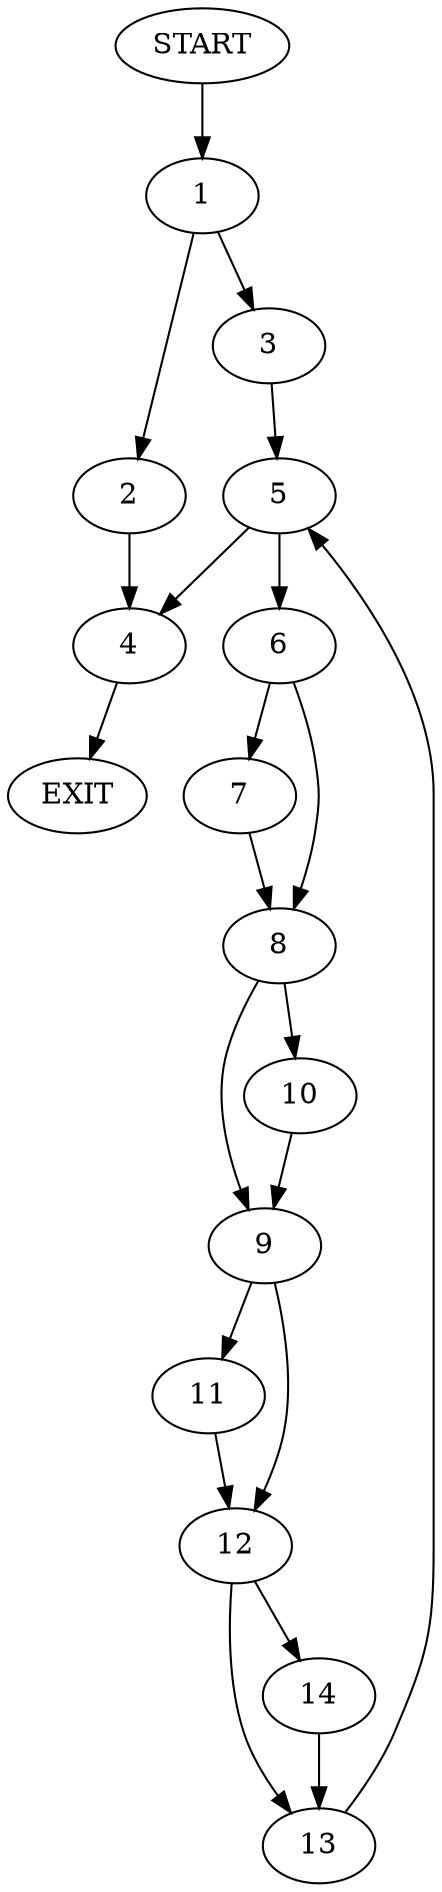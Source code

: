 digraph {
0 [label="START"]
15 [label="EXIT"]
0 -> 1
1 -> 2
1 -> 3
2 -> 4
3 -> 5
5 -> 6
5 -> 4
4 -> 15
6 -> 7
6 -> 8
8 -> 9
8 -> 10
7 -> 8
10 -> 9
9 -> 11
9 -> 12
11 -> 12
12 -> 13
12 -> 14
14 -> 13
13 -> 5
}
